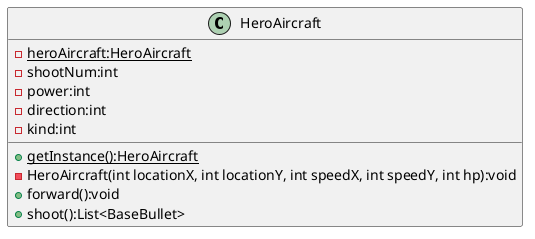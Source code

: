 @startuml
'https://plantuml.com/class-diagram

class HeroAircraft {
     - {static} heroAircraft:HeroAircraft
     - shootNum:int
     - power:int
     - direction:int
     - kind:int
     + {static} getInstance():HeroAircraft
     - HeroAircraft(int locationX, int locationY, int speedX, int speedY, int hp):void
     + forward():void
     + shoot():List<BaseBullet>
}
@enduml